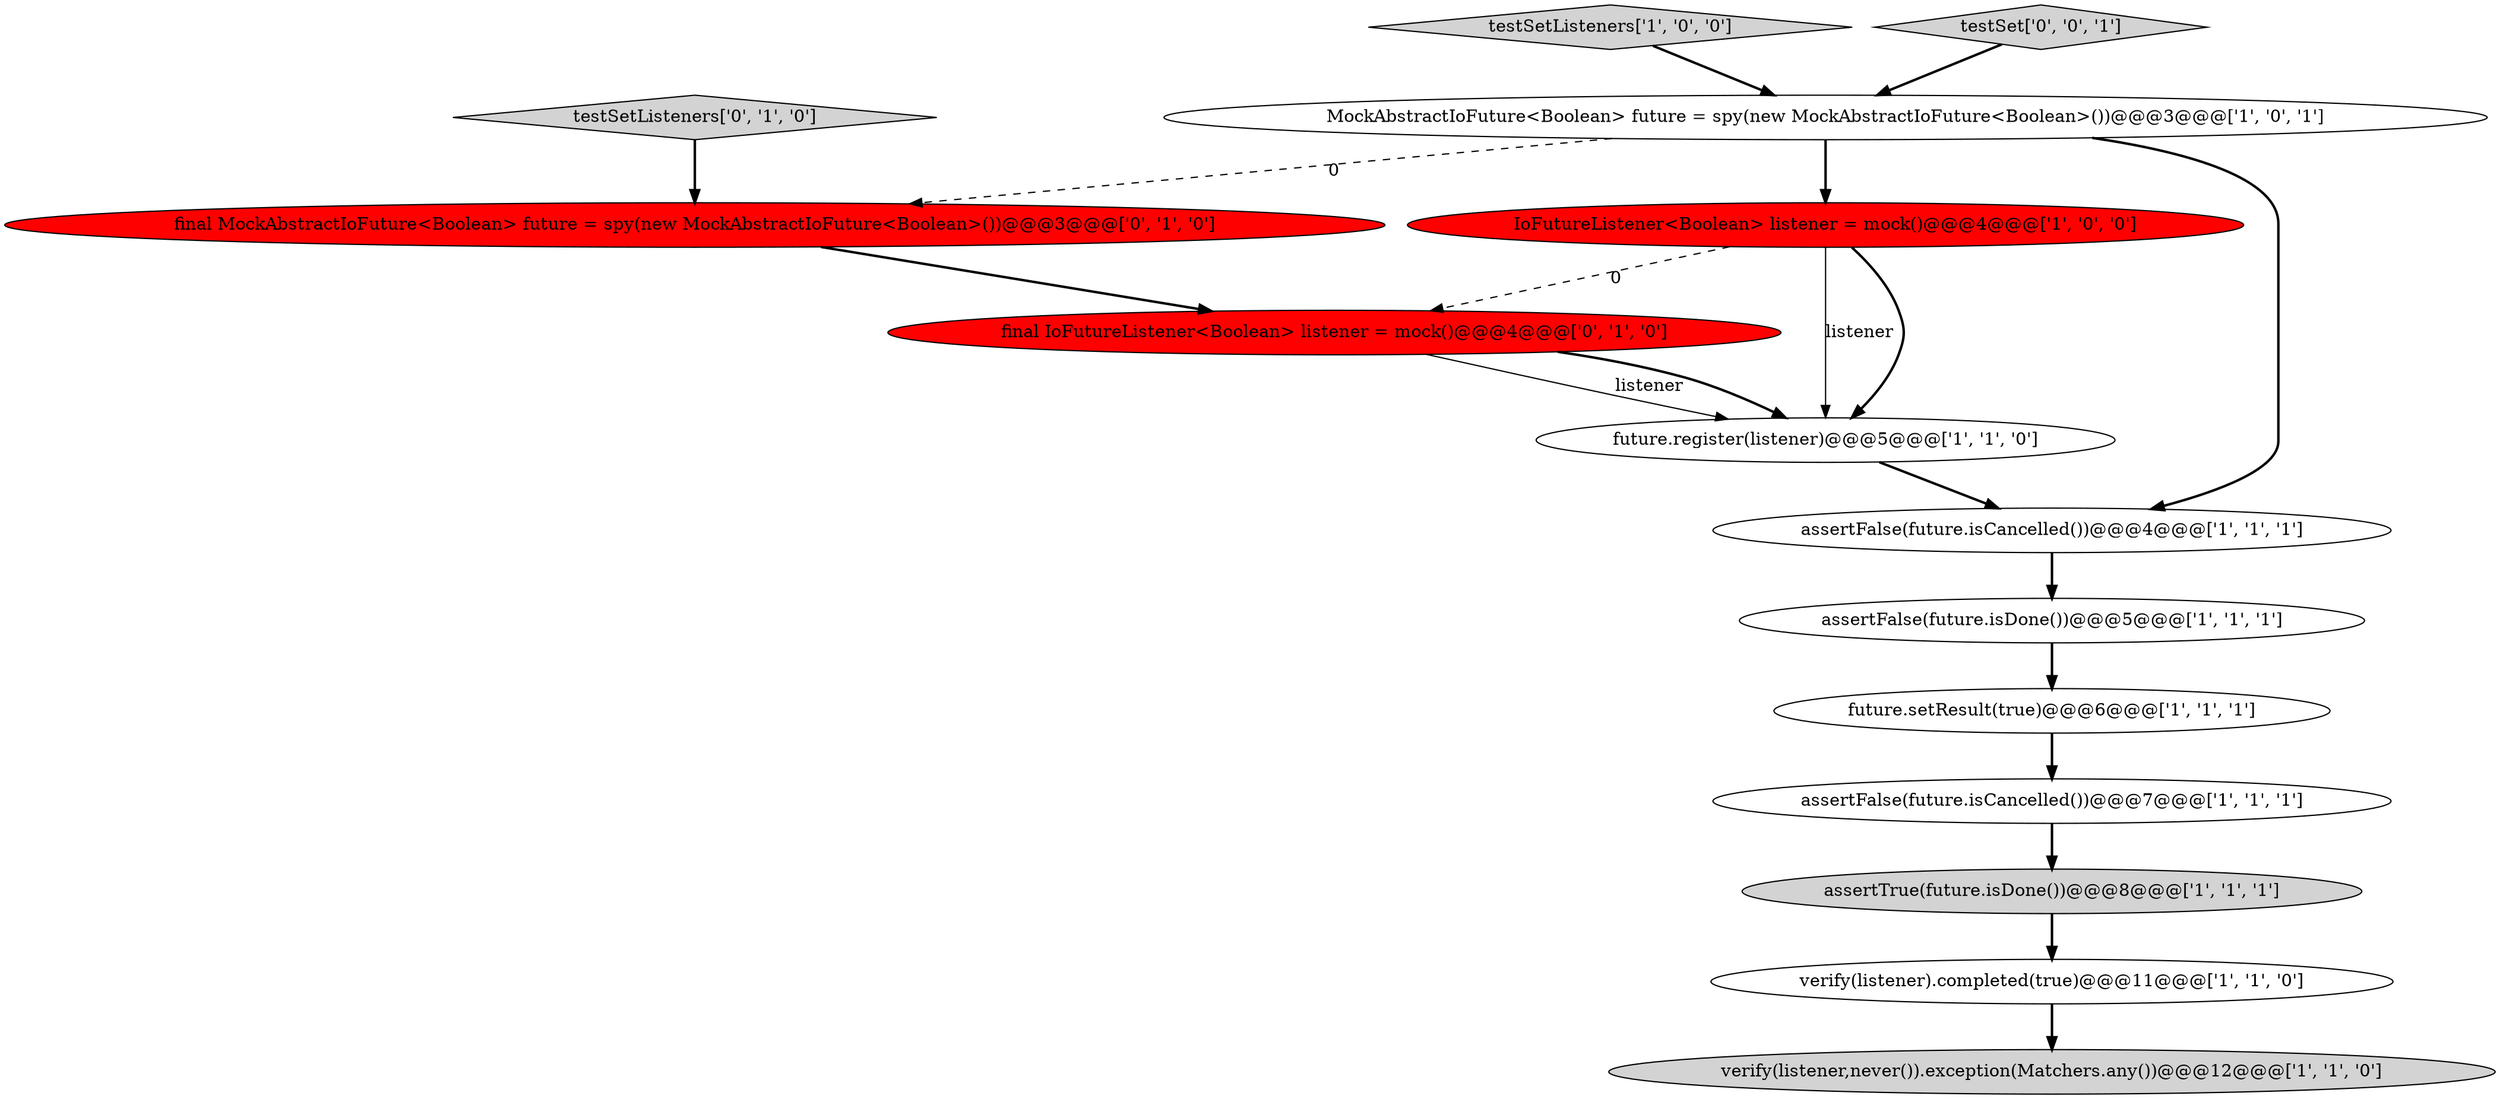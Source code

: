 digraph {
11 [style = filled, label = "final IoFutureListener<Boolean> listener = mock()@@@4@@@['0', '1', '0']", fillcolor = red, shape = ellipse image = "AAA1AAABBB2BBB"];
8 [style = filled, label = "assertFalse(future.isCancelled())@@@4@@@['1', '1', '1']", fillcolor = white, shape = ellipse image = "AAA0AAABBB1BBB"];
2 [style = filled, label = "testSetListeners['1', '0', '0']", fillcolor = lightgray, shape = diamond image = "AAA0AAABBB1BBB"];
9 [style = filled, label = "assertFalse(future.isDone())@@@5@@@['1', '1', '1']", fillcolor = white, shape = ellipse image = "AAA0AAABBB1BBB"];
12 [style = filled, label = "final MockAbstractIoFuture<Boolean> future = spy(new MockAbstractIoFuture<Boolean>())@@@3@@@['0', '1', '0']", fillcolor = red, shape = ellipse image = "AAA1AAABBB2BBB"];
5 [style = filled, label = "verify(listener,never()).exception(Matchers.any())@@@12@@@['1', '1', '0']", fillcolor = lightgray, shape = ellipse image = "AAA0AAABBB1BBB"];
10 [style = filled, label = "IoFutureListener<Boolean> listener = mock()@@@4@@@['1', '0', '0']", fillcolor = red, shape = ellipse image = "AAA1AAABBB1BBB"];
1 [style = filled, label = "assertFalse(future.isCancelled())@@@7@@@['1', '1', '1']", fillcolor = white, shape = ellipse image = "AAA0AAABBB1BBB"];
7 [style = filled, label = "assertTrue(future.isDone())@@@8@@@['1', '1', '1']", fillcolor = lightgray, shape = ellipse image = "AAA0AAABBB1BBB"];
13 [style = filled, label = "testSetListeners['0', '1', '0']", fillcolor = lightgray, shape = diamond image = "AAA0AAABBB2BBB"];
14 [style = filled, label = "testSet['0', '0', '1']", fillcolor = lightgray, shape = diamond image = "AAA0AAABBB3BBB"];
3 [style = filled, label = "future.setResult(true)@@@6@@@['1', '1', '1']", fillcolor = white, shape = ellipse image = "AAA0AAABBB1BBB"];
0 [style = filled, label = "future.register(listener)@@@5@@@['1', '1', '0']", fillcolor = white, shape = ellipse image = "AAA0AAABBB1BBB"];
4 [style = filled, label = "verify(listener).completed(true)@@@11@@@['1', '1', '0']", fillcolor = white, shape = ellipse image = "AAA0AAABBB1BBB"];
6 [style = filled, label = "MockAbstractIoFuture<Boolean> future = spy(new MockAbstractIoFuture<Boolean>())@@@3@@@['1', '0', '1']", fillcolor = white, shape = ellipse image = "AAA0AAABBB1BBB"];
9->3 [style = bold, label=""];
11->0 [style = solid, label="listener"];
10->0 [style = solid, label="listener"];
11->0 [style = bold, label=""];
13->12 [style = bold, label=""];
7->4 [style = bold, label=""];
3->1 [style = bold, label=""];
10->11 [style = dashed, label="0"];
1->7 [style = bold, label=""];
4->5 [style = bold, label=""];
2->6 [style = bold, label=""];
6->10 [style = bold, label=""];
14->6 [style = bold, label=""];
10->0 [style = bold, label=""];
6->8 [style = bold, label=""];
6->12 [style = dashed, label="0"];
0->8 [style = bold, label=""];
8->9 [style = bold, label=""];
12->11 [style = bold, label=""];
}
